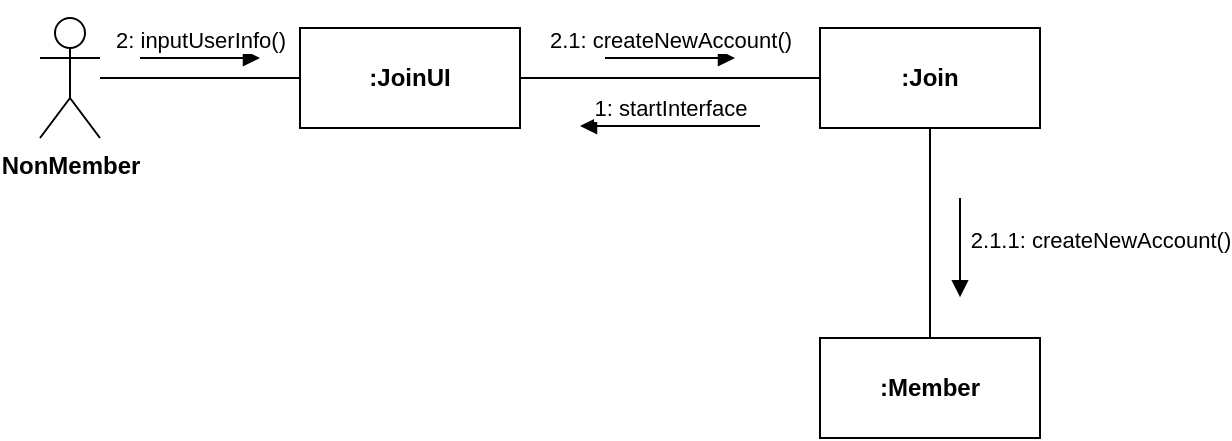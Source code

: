 <mxfile version="20.8.16" type="device"><diagram id="XBt6nNLJoed0ESCUk4r5" name="페이지-1"><mxGraphModel dx="1418" dy="828" grid="1" gridSize="10" guides="1" tooltips="1" connect="1" arrows="1" fold="1" page="1" pageScale="1" pageWidth="1169" pageHeight="827" math="0" shadow="0"><root><mxCell id="0"/><mxCell id="1" parent="0"/><mxCell id="okseF1VmkXQ9maiGENIM-8" value="NonMember" style="shape=umlActor;verticalLabelPosition=bottom;verticalAlign=top;html=1;outlineConnect=0;fontStyle=1" parent="1" vertex="1"><mxGeometry x="170" y="290" width="30" height="60" as="geometry"/></mxCell><mxCell id="okseF1VmkXQ9maiGENIM-13" value=":JoinUI" style="html=1;whiteSpace=wrap;fontStyle=1" parent="1" vertex="1"><mxGeometry x="300" y="295" width="110" height="50" as="geometry"/></mxCell><mxCell id="okseF1VmkXQ9maiGENIM-14" value=":Join" style="html=1;whiteSpace=wrap;fontStyle=1" parent="1" vertex="1"><mxGeometry x="560" y="295" width="110" height="50" as="geometry"/></mxCell><mxCell id="okseF1VmkXQ9maiGENIM-16" value="" style="line;strokeWidth=1;fillColor=none;align=left;verticalAlign=middle;spacingTop=-1;spacingLeft=3;spacingRight=3;rotatable=0;labelPosition=right;points=[];portConstraint=eastwest;strokeColor=inherit;" parent="1" vertex="1"><mxGeometry x="200" y="316" width="100" height="8" as="geometry"/></mxCell><mxCell id="okseF1VmkXQ9maiGENIM-17" value="&lt;br&gt;2: inputUserInfo()" style="html=1;verticalAlign=bottom;endArrow=block;edgeStyle=elbowEdgeStyle;elbow=vertical;curved=0;rounded=0;" parent="1" edge="1"><mxGeometry width="80" relative="1" as="geometry"><mxPoint x="220" y="310" as="sourcePoint"/><mxPoint x="280" y="310" as="targetPoint"/><mxPoint as="offset"/></mxGeometry></mxCell><mxCell id="okseF1VmkXQ9maiGENIM-18" value="" style="line;strokeWidth=1;fillColor=none;align=left;verticalAlign=middle;spacingTop=-1;spacingLeft=3;spacingRight=3;rotatable=0;labelPosition=right;points=[];portConstraint=eastwest;strokeColor=inherit;" parent="1" vertex="1"><mxGeometry x="410" y="316" width="150" height="8" as="geometry"/></mxCell><mxCell id="okseF1VmkXQ9maiGENIM-19" value="2.1: createNewAccount()" style="html=1;verticalAlign=bottom;endArrow=block;edgeStyle=elbowEdgeStyle;elbow=vertical;curved=0;rounded=0;" parent="1" edge="1"><mxGeometry width="80" relative="1" as="geometry"><mxPoint x="452.5" y="310" as="sourcePoint"/><mxPoint x="517.5" y="310" as="targetPoint"/></mxGeometry></mxCell><mxCell id="okseF1VmkXQ9maiGENIM-20" value=":Member" style="html=1;whiteSpace=wrap;fontStyle=1" parent="1" vertex="1"><mxGeometry x="560" y="450" width="110" height="50" as="geometry"/></mxCell><mxCell id="6epZlQ79FYT12wTbwfkm-1" value="" style="endArrow=none;html=1;rounded=0;exitX=0.5;exitY=0;exitDx=0;exitDy=0;entryX=0.5;entryY=1;entryDx=0;entryDy=0;" parent="1" source="okseF1VmkXQ9maiGENIM-20" target="okseF1VmkXQ9maiGENIM-14" edge="1"><mxGeometry width="50" height="50" relative="1" as="geometry"><mxPoint x="570" y="395" as="sourcePoint"/><mxPoint x="620" y="345" as="targetPoint"/></mxGeometry></mxCell><mxCell id="6epZlQ79FYT12wTbwfkm-2" value="2.1.1: createNewAccount()" style="html=1;verticalAlign=bottom;endArrow=block;edgeStyle=elbowEdgeStyle;elbow=vertical;curved=0;rounded=0;" parent="1" edge="1"><mxGeometry x="0.21" y="70" width="80" relative="1" as="geometry"><mxPoint x="630" y="380" as="sourcePoint"/><mxPoint x="630" y="429.57" as="targetPoint"/><mxPoint as="offset"/></mxGeometry></mxCell><mxCell id="T3Wdk3D-1kVVHDk4KSye-1" value="1: startInterface" style="html=1;verticalAlign=bottom;endArrow=block;rounded=0;" parent="1" edge="1"><mxGeometry width="80" relative="1" as="geometry"><mxPoint x="530" y="344" as="sourcePoint"/><mxPoint x="440" y="344" as="targetPoint"/></mxGeometry></mxCell></root></mxGraphModel></diagram></mxfile>